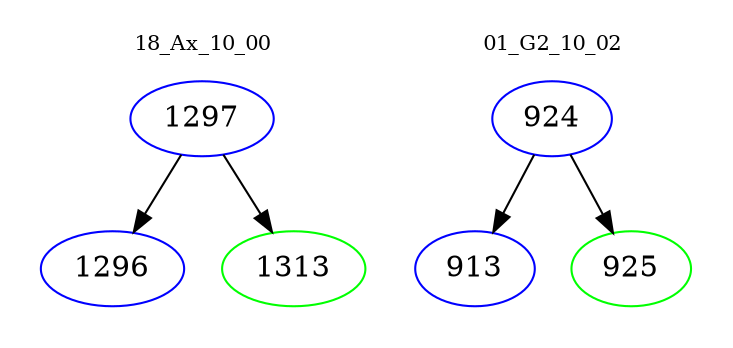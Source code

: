 digraph{
subgraph cluster_0 {
color = white
label = "18_Ax_10_00";
fontsize=10;
T0_1297 [label="1297", color="blue"]
T0_1297 -> T0_1296 [color="black"]
T0_1296 [label="1296", color="blue"]
T0_1297 -> T0_1313 [color="black"]
T0_1313 [label="1313", color="green"]
}
subgraph cluster_1 {
color = white
label = "01_G2_10_02";
fontsize=10;
T1_924 [label="924", color="blue"]
T1_924 -> T1_913 [color="black"]
T1_913 [label="913", color="blue"]
T1_924 -> T1_925 [color="black"]
T1_925 [label="925", color="green"]
}
}
